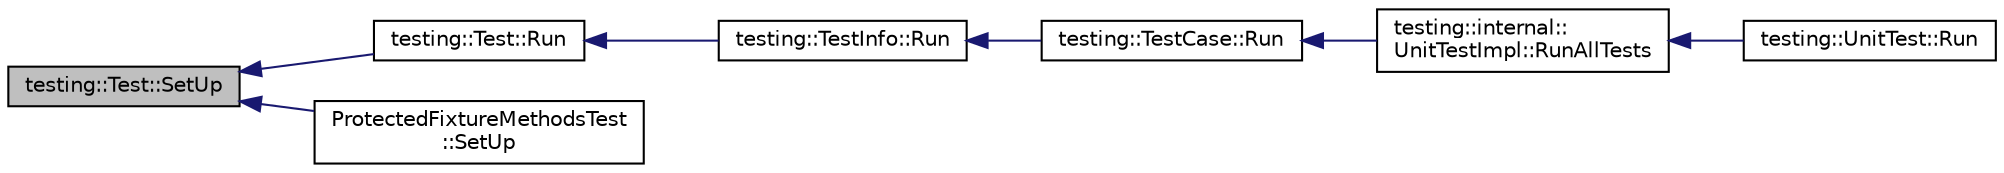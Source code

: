 digraph "testing::Test::SetUp"
{
  edge [fontname="Helvetica",fontsize="10",labelfontname="Helvetica",labelfontsize="10"];
  node [fontname="Helvetica",fontsize="10",shape=record];
  rankdir="LR";
  Node247 [label="testing::Test::SetUp",height=0.2,width=0.4,color="black", fillcolor="grey75", style="filled", fontcolor="black"];
  Node247 -> Node248 [dir="back",color="midnightblue",fontsize="10",style="solid",fontname="Helvetica"];
  Node248 [label="testing::Test::Run",height=0.2,width=0.4,color="black", fillcolor="white", style="filled",URL="$df/d69/classtesting_1_1_test.html#ab70d07cb03d17ccb1aedc2be66eaccff"];
  Node248 -> Node249 [dir="back",color="midnightblue",fontsize="10",style="solid",fontname="Helvetica"];
  Node249 [label="testing::TestInfo::Run",height=0.2,width=0.4,color="black", fillcolor="white", style="filled",URL="$d1/d79/classtesting_1_1_test_info.html#ade784915e9be3a01e3a6ef509b77d6c9"];
  Node249 -> Node250 [dir="back",color="midnightblue",fontsize="10",style="solid",fontname="Helvetica"];
  Node250 [label="testing::TestCase::Run",height=0.2,width=0.4,color="black", fillcolor="white", style="filled",URL="$d0/dfa/classtesting_1_1_test_case.html#a6f5b3724cd5a8e446cd48a6150d08cde"];
  Node250 -> Node251 [dir="back",color="midnightblue",fontsize="10",style="solid",fontname="Helvetica"];
  Node251 [label="testing::internal::\lUnitTestImpl::RunAllTests",height=0.2,width=0.4,color="black", fillcolor="white", style="filled",URL="$d7/dda/classtesting_1_1internal_1_1_unit_test_impl.html#a1fb6be9971f4768c4136a05aa9e7e375"];
  Node251 -> Node252 [dir="back",color="midnightblue",fontsize="10",style="solid",fontname="Helvetica"];
  Node252 [label="testing::UnitTest::Run",height=0.2,width=0.4,color="black", fillcolor="white", style="filled",URL="$d7/d47/classtesting_1_1_unit_test.html#a2febc800536b44500565f4c423f359d3"];
  Node247 -> Node253 [dir="back",color="midnightblue",fontsize="10",style="solid",fontname="Helvetica"];
  Node253 [label="ProtectedFixtureMethodsTest\l::SetUp",height=0.2,width=0.4,color="black", fillcolor="white", style="filled",URL="$d1/dcc/class_protected_fixture_methods_test.html#a5184c708ac89cfb69f0e4c742e93398a"];
}
